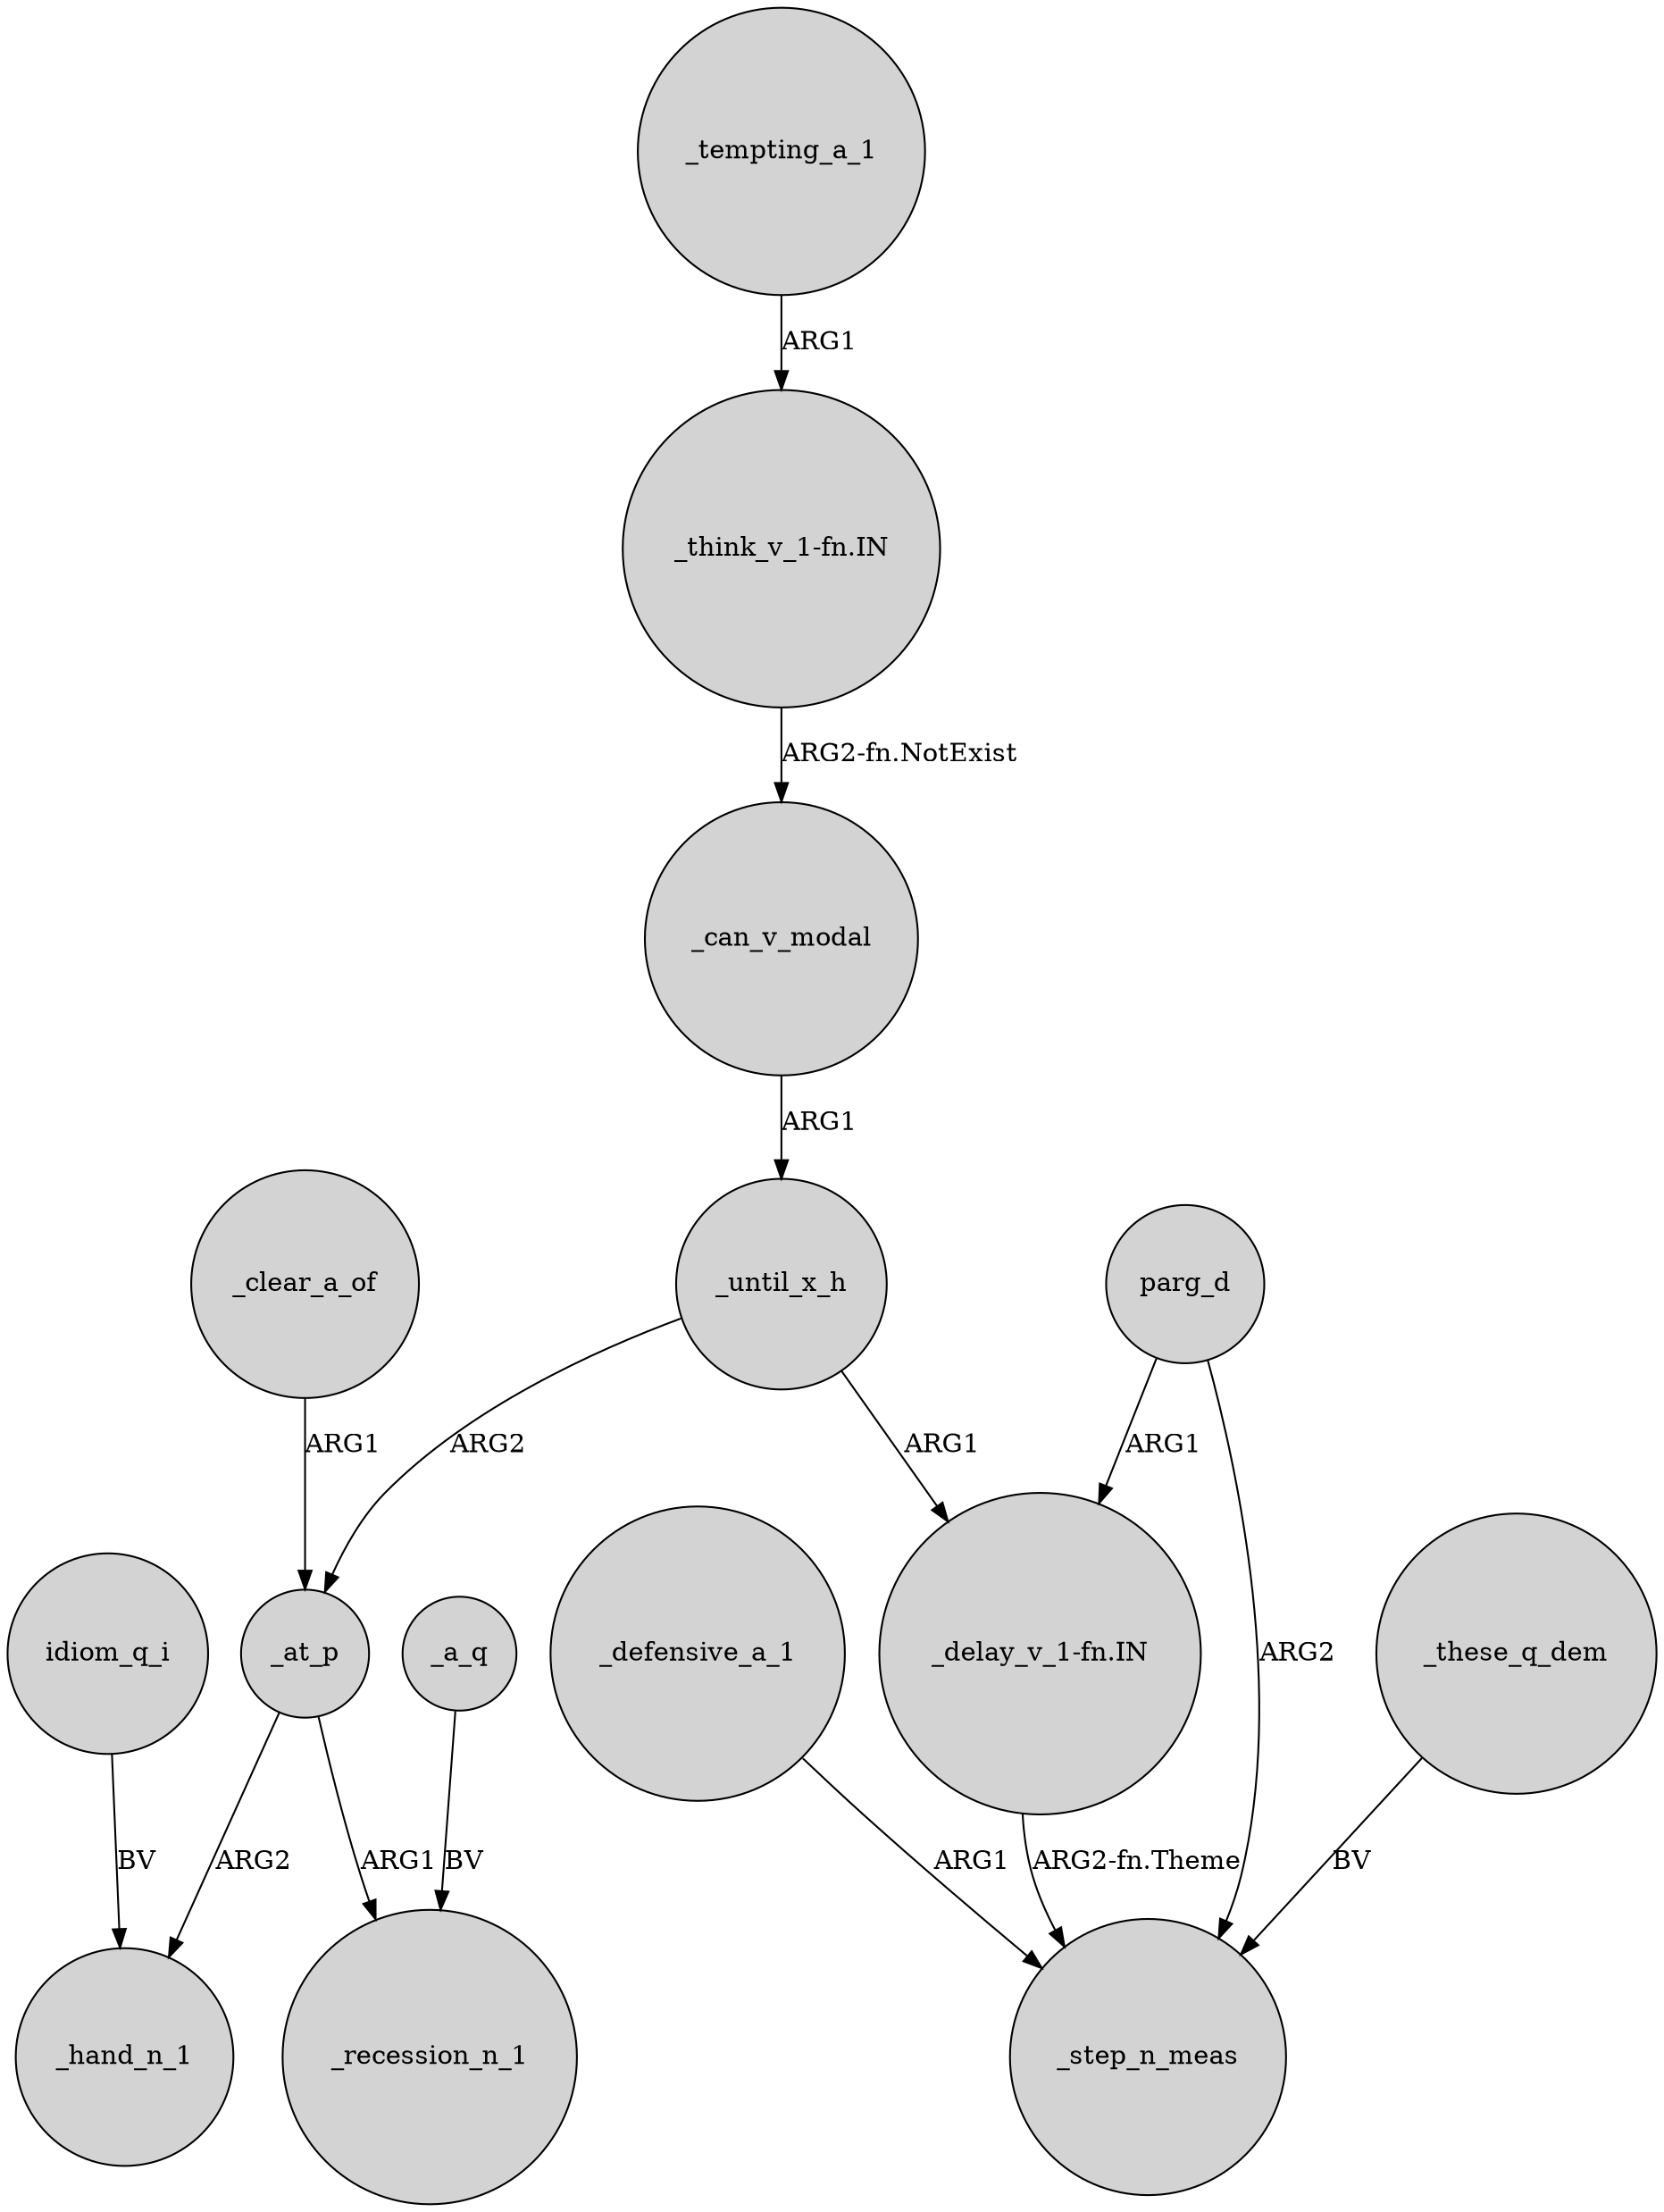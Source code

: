 digraph {
	node [shape=circle style=filled]
	_defensive_a_1 -> _step_n_meas [label=ARG1]
	"_delay_v_1-fn.IN" -> _step_n_meas [label="ARG2-fn.Theme"]
	_until_x_h -> "_delay_v_1-fn.IN" [label=ARG1]
	parg_d -> "_delay_v_1-fn.IN" [label=ARG1]
	_clear_a_of -> _at_p [label=ARG1]
	"_think_v_1-fn.IN" -> _can_v_modal [label="ARG2-fn.NotExist"]
	idiom_q_i -> _hand_n_1 [label=BV]
	parg_d -> _step_n_meas [label=ARG2]
	_at_p -> _recession_n_1 [label=ARG1]
	_tempting_a_1 -> "_think_v_1-fn.IN" [label=ARG1]
	_at_p -> _hand_n_1 [label=ARG2]
	_until_x_h -> _at_p [label=ARG2]
	_these_q_dem -> _step_n_meas [label=BV]
	_can_v_modal -> _until_x_h [label=ARG1]
	_a_q -> _recession_n_1 [label=BV]
}
